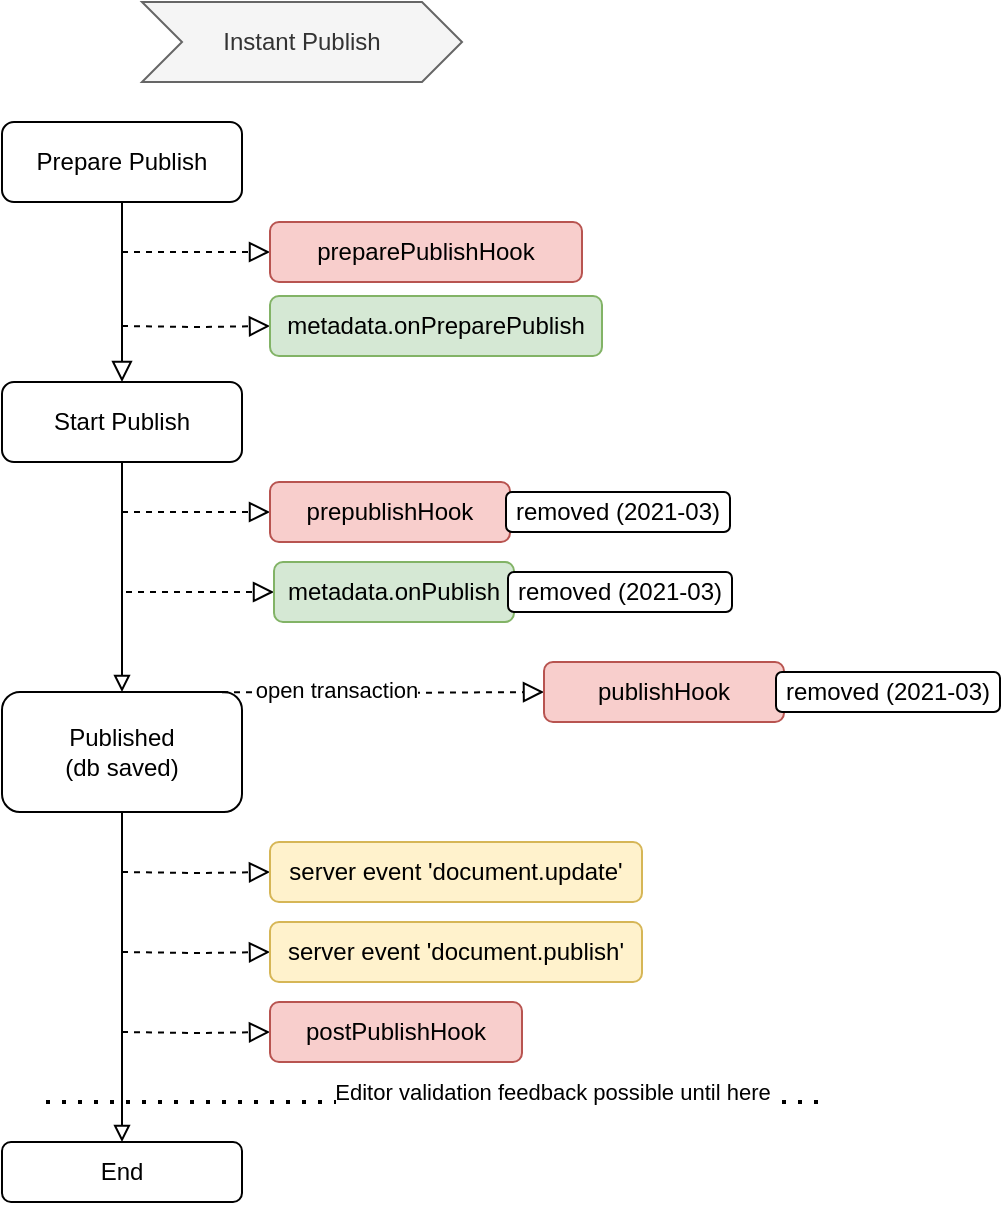 <mxfile version="16.6.2" type="device"><diagram id="C5RBs43oDa-KdzZeNtuy" name="Page-1"><mxGraphModel dx="1426" dy="832" grid="1" gridSize="10" guides="1" tooltips="1" connect="1" arrows="1" fold="1" page="1" pageScale="1" pageWidth="827" pageHeight="1169" math="0" shadow="0"><root><mxCell id="WIyWlLk6GJQsqaUBKTNV-0"/><mxCell id="WIyWlLk6GJQsqaUBKTNV-1" parent="WIyWlLk6GJQsqaUBKTNV-0"/><mxCell id="WIyWlLk6GJQsqaUBKTNV-2" value="" style="rounded=0;html=1;jettySize=auto;orthogonalLoop=1;fontSize=11;endArrow=block;endFill=0;endSize=8;strokeWidth=1;shadow=0;labelBackgroundColor=none;edgeStyle=orthogonalEdgeStyle;entryX=0.5;entryY=0;entryDx=0;entryDy=0;" parent="WIyWlLk6GJQsqaUBKTNV-1" source="WIyWlLk6GJQsqaUBKTNV-3" target="PIJ5alMTUKmc46VuEc_F-5" edge="1"><mxGeometry relative="1" as="geometry"><mxPoint x="220" y="210" as="targetPoint"/></mxGeometry></mxCell><mxCell id="WIyWlLk6GJQsqaUBKTNV-3" value="Prepare Publish" style="rounded=1;whiteSpace=wrap;html=1;fontSize=12;glass=0;strokeWidth=1;shadow=0;" parent="WIyWlLk6GJQsqaUBKTNV-1" vertex="1"><mxGeometry x="160" y="80" width="120" height="40" as="geometry"/></mxCell><mxCell id="WIyWlLk6GJQsqaUBKTNV-5" value="" style="edgeStyle=orthogonalEdgeStyle;rounded=0;html=1;jettySize=auto;orthogonalLoop=1;fontSize=11;endArrow=block;endFill=0;endSize=8;strokeWidth=1;shadow=0;labelBackgroundColor=none;dashed=1;" parent="WIyWlLk6GJQsqaUBKTNV-1" edge="1"><mxGeometry y="10" relative="1" as="geometry"><mxPoint as="offset"/><mxPoint x="220" y="145" as="sourcePoint"/><mxPoint x="294" y="145" as="targetPoint"/></mxGeometry></mxCell><mxCell id="WIyWlLk6GJQsqaUBKTNV-7" value="preparePublishHook" style="rounded=1;whiteSpace=wrap;html=1;fontSize=12;glass=0;strokeWidth=1;shadow=0;fillColor=#f8cecc;strokeColor=#b85450;" parent="WIyWlLk6GJQsqaUBKTNV-1" vertex="1"><mxGeometry x="294" y="130" width="156" height="30" as="geometry"/></mxCell><mxCell id="PIJ5alMTUKmc46VuEc_F-0" value="" style="edgeStyle=orthogonalEdgeStyle;rounded=0;html=1;jettySize=auto;orthogonalLoop=1;fontSize=11;endArrow=block;endFill=0;endSize=8;strokeWidth=1;shadow=0;labelBackgroundColor=none;dashed=1;" parent="WIyWlLk6GJQsqaUBKTNV-1" target="PIJ5alMTUKmc46VuEc_F-1" edge="1"><mxGeometry y="10" relative="1" as="geometry"><mxPoint as="offset"/><mxPoint x="220" y="182" as="sourcePoint"/></mxGeometry></mxCell><mxCell id="PIJ5alMTUKmc46VuEc_F-1" value="metadata.onPreparePublish" style="rounded=1;whiteSpace=wrap;html=1;fontSize=12;glass=0;strokeWidth=1;shadow=0;fillColor=#d5e8d4;strokeColor=#82b366;" parent="WIyWlLk6GJQsqaUBKTNV-1" vertex="1"><mxGeometry x="294" y="167" width="166" height="30" as="geometry"/></mxCell><mxCell id="PIJ5alMTUKmc46VuEc_F-12" value="" style="edgeStyle=orthogonalEdgeStyle;rounded=0;orthogonalLoop=1;jettySize=auto;html=1;endArrow=block;endFill=0;strokeColor=#000000;" parent="WIyWlLk6GJQsqaUBKTNV-1" source="PIJ5alMTUKmc46VuEc_F-5" target="PIJ5alMTUKmc46VuEc_F-11" edge="1"><mxGeometry relative="1" as="geometry"/></mxCell><mxCell id="PIJ5alMTUKmc46VuEc_F-5" value="Start Publish" style="rounded=1;whiteSpace=wrap;html=1;fontSize=12;glass=0;strokeWidth=1;shadow=0;" parent="WIyWlLk6GJQsqaUBKTNV-1" vertex="1"><mxGeometry x="160" y="210" width="120" height="40" as="geometry"/></mxCell><mxCell id="PIJ5alMTUKmc46VuEc_F-33" value="" style="edgeStyle=orthogonalEdgeStyle;rounded=0;orthogonalLoop=1;jettySize=auto;html=1;endArrow=block;endFill=0;strokeColor=#000000;" parent="WIyWlLk6GJQsqaUBKTNV-1" source="PIJ5alMTUKmc46VuEc_F-11" target="PIJ5alMTUKmc46VuEc_F-32" edge="1"><mxGeometry relative="1" as="geometry"/></mxCell><mxCell id="PIJ5alMTUKmc46VuEc_F-11" value="Published&lt;br&gt;(db saved)" style="rounded=1;whiteSpace=wrap;html=1;shadow=0;strokeWidth=1;glass=0;" parent="WIyWlLk6GJQsqaUBKTNV-1" vertex="1"><mxGeometry x="160" y="365" width="120" height="60" as="geometry"/></mxCell><mxCell id="PIJ5alMTUKmc46VuEc_F-28" value="Instant Publish" style="shape=step;perimeter=stepPerimeter;whiteSpace=wrap;html=1;fixedSize=1;fillColor=#f5f5f5;strokeColor=#666666;fontColor=#333333;" parent="WIyWlLk6GJQsqaUBKTNV-1" vertex="1"><mxGeometry x="230" y="20" width="160" height="40" as="geometry"/></mxCell><mxCell id="PIJ5alMTUKmc46VuEc_F-32" value="End" style="whiteSpace=wrap;html=1;rounded=1;shadow=0;strokeWidth=1;glass=0;" parent="WIyWlLk6GJQsqaUBKTNV-1" vertex="1"><mxGeometry x="160" y="590" width="120" height="30" as="geometry"/></mxCell><mxCell id="PIJ5alMTUKmc46VuEc_F-35" value="" style="edgeStyle=orthogonalEdgeStyle;rounded=0;html=1;jettySize=auto;orthogonalLoop=1;fontSize=11;endArrow=block;endFill=0;endSize=8;strokeWidth=1;shadow=0;labelBackgroundColor=none;dashed=1;" parent="WIyWlLk6GJQsqaUBKTNV-1" edge="1"><mxGeometry y="10" relative="1" as="geometry"><mxPoint as="offset"/><mxPoint x="220" y="275" as="sourcePoint"/><mxPoint x="294" y="275" as="targetPoint"/></mxGeometry></mxCell><mxCell id="PIJ5alMTUKmc46VuEc_F-36" value="prepublishHook" style="rounded=1;whiteSpace=wrap;html=1;fontSize=12;glass=0;strokeWidth=1;shadow=0;fillColor=#f8cecc;strokeColor=#b85450;" parent="WIyWlLk6GJQsqaUBKTNV-1" vertex="1"><mxGeometry x="294" y="260" width="120" height="30" as="geometry"/></mxCell><mxCell id="PIJ5alMTUKmc46VuEc_F-15" value="removed (2021-03)" style="rounded=1;whiteSpace=wrap;html=1;shadow=0;strokeWidth=1;glass=0;" parent="WIyWlLk6GJQsqaUBKTNV-1" vertex="1"><mxGeometry x="412" y="265" width="112" height="20" as="geometry"/></mxCell><mxCell id="PIJ5alMTUKmc46VuEc_F-37" value="" style="edgeStyle=orthogonalEdgeStyle;rounded=0;html=1;jettySize=auto;orthogonalLoop=1;fontSize=11;endArrow=block;endFill=0;endSize=8;strokeWidth=1;shadow=0;labelBackgroundColor=none;dashed=1;" parent="WIyWlLk6GJQsqaUBKTNV-1" edge="1"><mxGeometry y="10" relative="1" as="geometry"><mxPoint as="offset"/><mxPoint x="222" y="315" as="sourcePoint"/><mxPoint x="296" y="315" as="targetPoint"/></mxGeometry></mxCell><mxCell id="PIJ5alMTUKmc46VuEc_F-38" value="metadata.onPublish" style="rounded=1;whiteSpace=wrap;html=1;fontSize=12;glass=0;strokeWidth=1;shadow=0;fillColor=#d5e8d4;strokeColor=#82b366;" parent="WIyWlLk6GJQsqaUBKTNV-1" vertex="1"><mxGeometry x="296" y="300" width="120" height="30" as="geometry"/></mxCell><mxCell id="PIJ5alMTUKmc46VuEc_F-40" value="" style="edgeStyle=orthogonalEdgeStyle;rounded=0;html=1;jettySize=auto;orthogonalLoop=1;fontSize=11;endArrow=block;endFill=0;endSize=8;strokeWidth=1;shadow=0;labelBackgroundColor=none;dashed=1;entryX=0;entryY=0.5;entryDx=0;entryDy=0;" parent="WIyWlLk6GJQsqaUBKTNV-1" target="PIJ5alMTUKmc46VuEc_F-41" edge="1"><mxGeometry y="10" relative="1" as="geometry"><mxPoint as="offset"/><mxPoint x="258" y="365" as="sourcePoint"/><mxPoint x="332" y="365" as="targetPoint"/></mxGeometry></mxCell><mxCell id="vkSrw8bz6P3DA84dPN4Y-0" value="open transaction" style="edgeLabel;html=1;align=center;verticalAlign=middle;resizable=0;points=[];" parent="PIJ5alMTUKmc46VuEc_F-40" vertex="1" connectable="0"><mxGeometry x="-0.213" y="2" relative="1" as="geometry"><mxPoint as="offset"/></mxGeometry></mxCell><mxCell id="PIJ5alMTUKmc46VuEc_F-41" value="publishHook" style="rounded=1;whiteSpace=wrap;html=1;fontSize=12;glass=0;strokeWidth=1;shadow=0;fillColor=#f8cecc;strokeColor=#b85450;" parent="WIyWlLk6GJQsqaUBKTNV-1" vertex="1"><mxGeometry x="431" y="350" width="120" height="30" as="geometry"/></mxCell><mxCell id="PIJ5alMTUKmc46VuEc_F-43" value="" style="edgeStyle=orthogonalEdgeStyle;rounded=0;html=1;jettySize=auto;orthogonalLoop=1;fontSize=11;endArrow=block;endFill=0;endSize=8;strokeWidth=1;shadow=0;labelBackgroundColor=none;dashed=1;" parent="WIyWlLk6GJQsqaUBKTNV-1" target="PIJ5alMTUKmc46VuEc_F-44" edge="1"><mxGeometry y="10" relative="1" as="geometry"><mxPoint as="offset"/><mxPoint x="220" y="455" as="sourcePoint"/></mxGeometry></mxCell><mxCell id="PIJ5alMTUKmc46VuEc_F-44" value="server event 'document.update'" style="rounded=1;whiteSpace=wrap;html=1;fontSize=12;glass=0;strokeWidth=1;shadow=0;fillColor=#fff2cc;strokeColor=#d6b656;" parent="WIyWlLk6GJQsqaUBKTNV-1" vertex="1"><mxGeometry x="294" y="440" width="186" height="30" as="geometry"/></mxCell><mxCell id="PIJ5alMTUKmc46VuEc_F-45" value="" style="edgeStyle=orthogonalEdgeStyle;rounded=0;html=1;jettySize=auto;orthogonalLoop=1;fontSize=11;endArrow=block;endFill=0;endSize=8;strokeWidth=1;shadow=0;labelBackgroundColor=none;dashed=1;" parent="WIyWlLk6GJQsqaUBKTNV-1" target="PIJ5alMTUKmc46VuEc_F-46" edge="1"><mxGeometry y="10" relative="1" as="geometry"><mxPoint as="offset"/><mxPoint x="220" y="495" as="sourcePoint"/></mxGeometry></mxCell><mxCell id="PIJ5alMTUKmc46VuEc_F-46" value="server event 'document.publish'" style="rounded=1;whiteSpace=wrap;html=1;fontSize=12;glass=0;strokeWidth=1;shadow=0;fillColor=#fff2cc;strokeColor=#d6b656;" parent="WIyWlLk6GJQsqaUBKTNV-1" vertex="1"><mxGeometry x="294" y="480" width="186" height="30" as="geometry"/></mxCell><mxCell id="PIJ5alMTUKmc46VuEc_F-47" value="" style="edgeStyle=orthogonalEdgeStyle;rounded=0;html=1;jettySize=auto;orthogonalLoop=1;fontSize=11;endArrow=block;endFill=0;endSize=8;strokeWidth=1;shadow=0;labelBackgroundColor=none;dashed=1;" parent="WIyWlLk6GJQsqaUBKTNV-1" target="PIJ5alMTUKmc46VuEc_F-48" edge="1"><mxGeometry y="10" relative="1" as="geometry"><mxPoint as="offset"/><mxPoint x="220" y="535" as="sourcePoint"/></mxGeometry></mxCell><mxCell id="PIJ5alMTUKmc46VuEc_F-48" value="postPublishHook" style="rounded=1;whiteSpace=wrap;html=1;fontSize=12;glass=0;strokeWidth=1;shadow=0;fillColor=#f8cecc;strokeColor=#b85450;" parent="WIyWlLk6GJQsqaUBKTNV-1" vertex="1"><mxGeometry x="294" y="520" width="126" height="30" as="geometry"/></mxCell><mxCell id="IKPwHK0YH_OQOzGFWpjQ-0" value="" style="endArrow=none;dashed=1;html=1;dashPattern=1 3;strokeWidth=2;rounded=1;" parent="WIyWlLk6GJQsqaUBKTNV-1" edge="1"><mxGeometry width="50" height="50" relative="1" as="geometry"><mxPoint x="182" y="570" as="sourcePoint"/><mxPoint x="572" y="570" as="targetPoint"/></mxGeometry></mxCell><mxCell id="IKPwHK0YH_OQOzGFWpjQ-1" value="Editor validation feedback possible until here" style="edgeLabel;html=1;align=center;verticalAlign=middle;resizable=0;points=[];" parent="IKPwHK0YH_OQOzGFWpjQ-0" vertex="1" connectable="0"><mxGeometry x="0.297" y="5" relative="1" as="geometry"><mxPoint as="offset"/></mxGeometry></mxCell><mxCell id="tKZrzgGmB1v2Op5prsEf-0" value="removed (2021-03)" style="rounded=1;whiteSpace=wrap;html=1;shadow=0;strokeWidth=1;glass=0;" parent="WIyWlLk6GJQsqaUBKTNV-1" vertex="1"><mxGeometry x="413" y="305" width="112" height="20" as="geometry"/></mxCell><mxCell id="tKZrzgGmB1v2Op5prsEf-1" value="removed (2021-03)" style="rounded=1;whiteSpace=wrap;html=1;shadow=0;strokeWidth=1;glass=0;" parent="WIyWlLk6GJQsqaUBKTNV-1" vertex="1"><mxGeometry x="547" y="355" width="112" height="20" as="geometry"/></mxCell></root></mxGraphModel></diagram></mxfile>